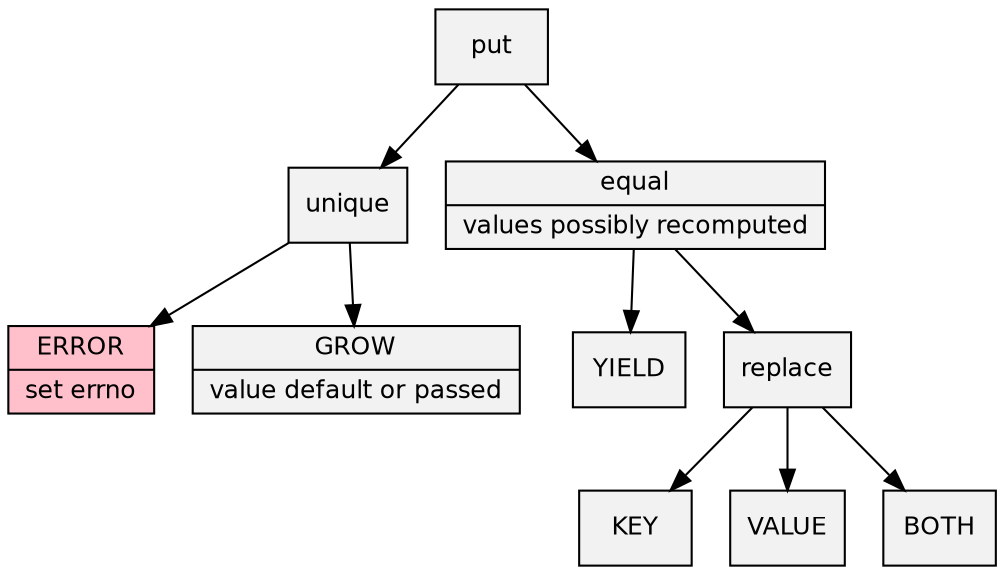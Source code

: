 digraph {
	node [shape=record, style=filled, fillcolor=Grey95];
	fontname = "Bitstream Vera Sans";
	fontsize = 12;
	node [fontname = "Bitstream Vera Sans", fontsize = 12];
	edge [fontname = "Bitstream Vera Sans" fontsize = 12];
	put;
	put -> unique;
	unique -> error;
	unique -> grow;
	put -> equal;
	equal -> yield;
	equal -> replace;
	replace -> key;
	replace -> value;
	replace -> both;
	error [label="{ERROR|set errno}", fillcolor="Pink"];
	equal [label="{equal|values possibly recomputed}"];
	grow [label="{GROW|value default or passed}"];
	yield [label="YIELD"];
	key [label="KEY"];
	value [label="VALUE"];
	both [label="BOTH"];
}

